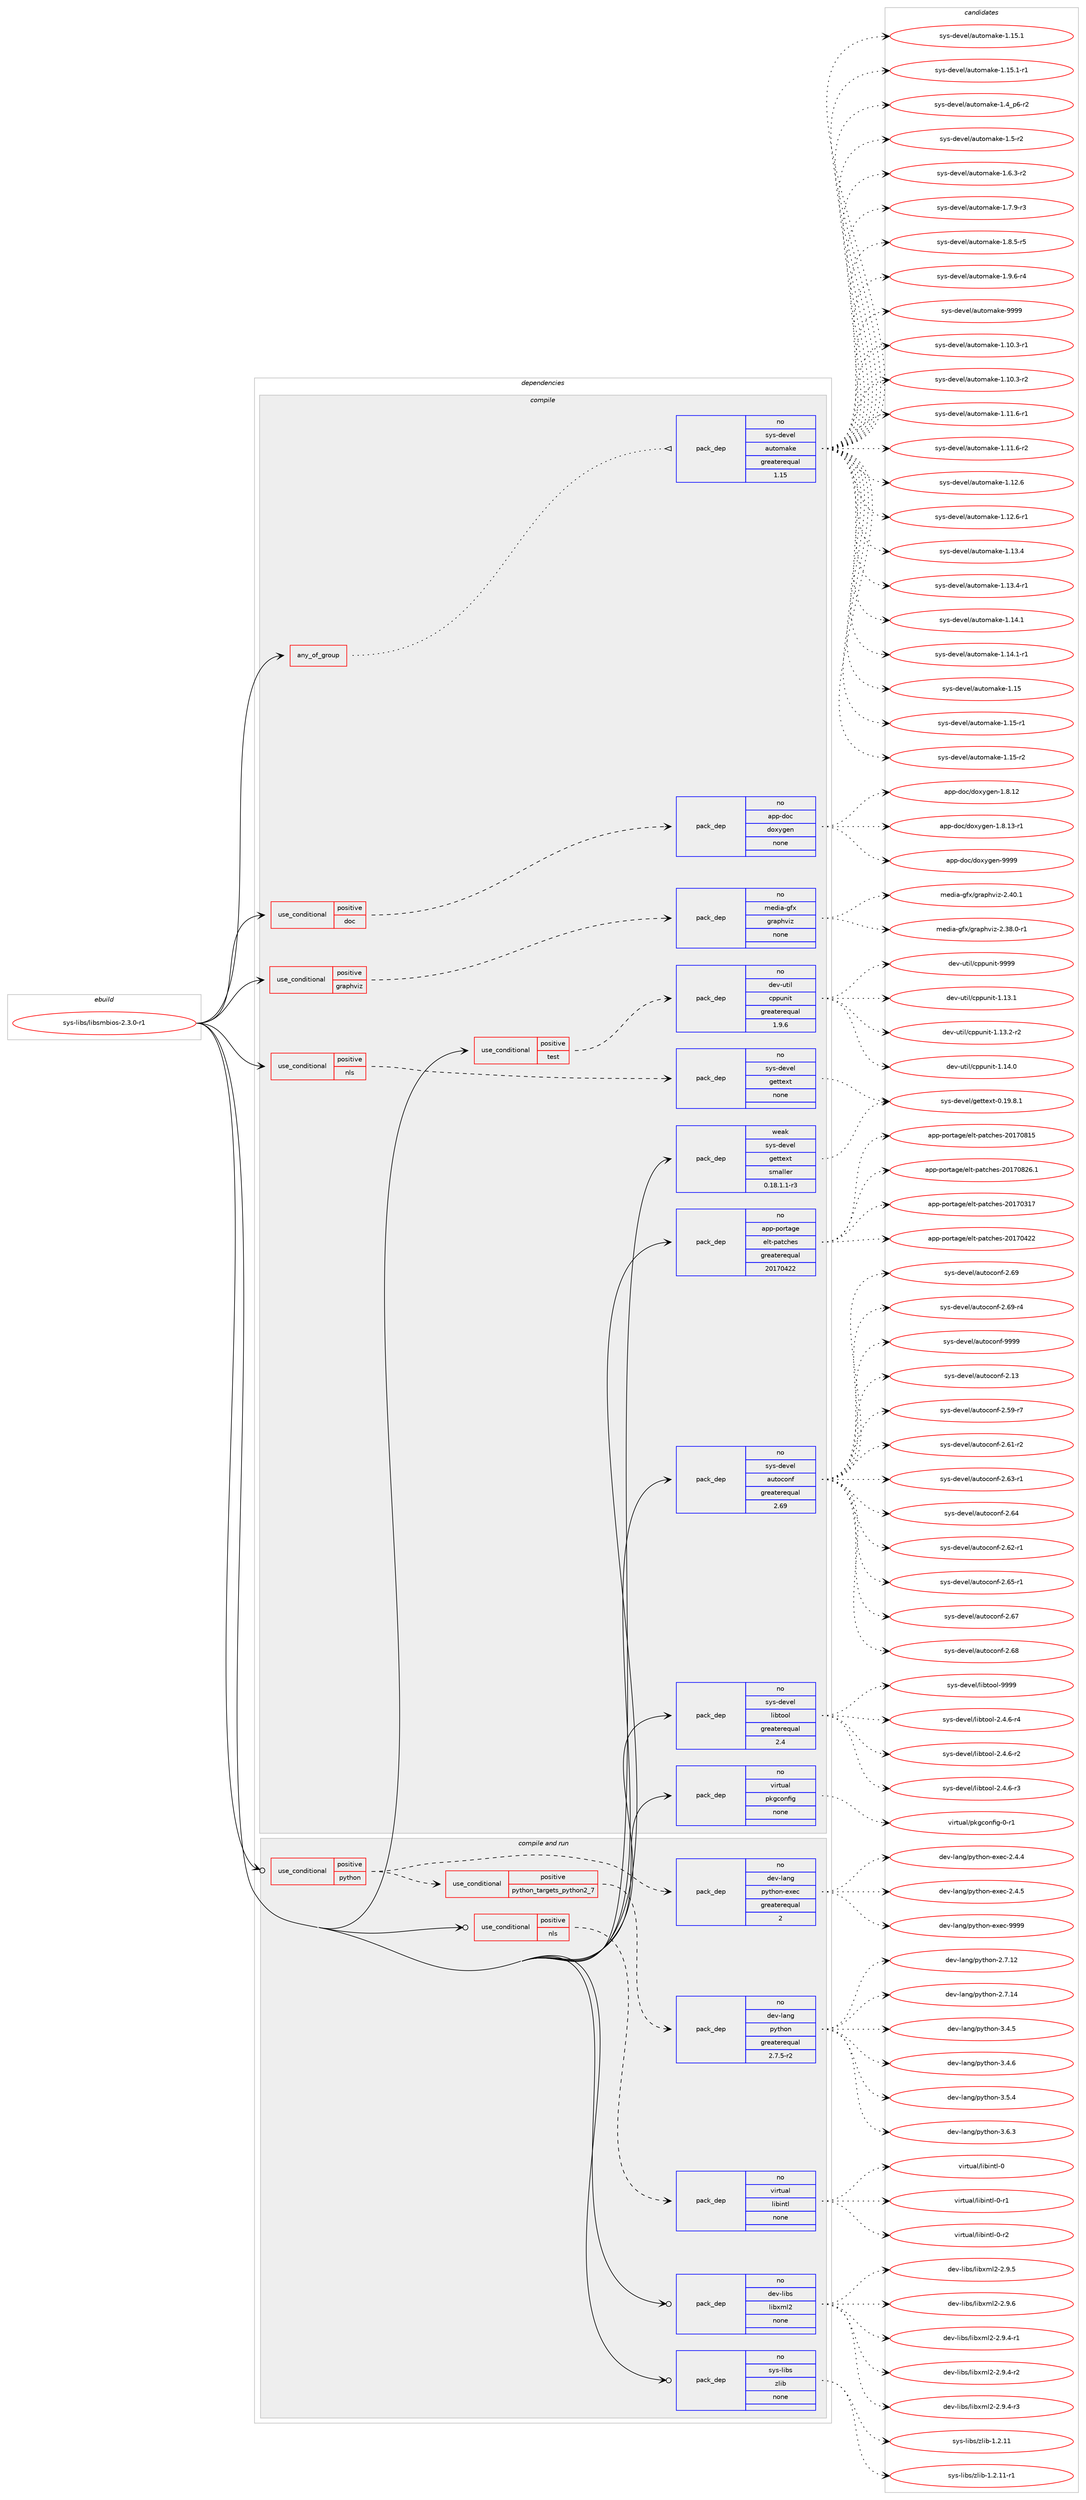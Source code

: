 digraph prolog {

# *************
# Graph options
# *************

newrank=true;
concentrate=true;
compound=true;
graph [rankdir=LR,fontname=Helvetica,fontsize=10,ranksep=1.5];#, ranksep=2.5, nodesep=0.2];
edge  [arrowhead=vee];
node  [fontname=Helvetica,fontsize=10];

# **********
# The ebuild
# **********

subgraph cluster_leftcol {
color=gray;
rank=same;
label=<<i>ebuild</i>>;
id [label="sys-libs/libsmbios-2.3.0-r1", color=red, width=4, href="../sys-libs/libsmbios-2.3.0-r1.svg"];
}

# ****************
# The dependencies
# ****************

subgraph cluster_midcol {
color=gray;
label=<<i>dependencies</i>>;
subgraph cluster_compile {
fillcolor="#eeeeee";
style=filled;
label=<<i>compile</i>>;
subgraph any8454 {
dependency495299 [label=<<TABLE BORDER="0" CELLBORDER="1" CELLSPACING="0" CELLPADDING="4"><TR><TD CELLPADDING="10">any_of_group</TD></TR></TABLE>>, shape=none, color=red];subgraph pack368122 {
dependency495300 [label=<<TABLE BORDER="0" CELLBORDER="1" CELLSPACING="0" CELLPADDING="4" WIDTH="220"><TR><TD ROWSPAN="6" CELLPADDING="30">pack_dep</TD></TR><TR><TD WIDTH="110">no</TD></TR><TR><TD>sys-devel</TD></TR><TR><TD>automake</TD></TR><TR><TD>greaterequal</TD></TR><TR><TD>1.15</TD></TR></TABLE>>, shape=none, color=blue];
}
dependency495299:e -> dependency495300:w [weight=20,style="dotted",arrowhead="oinv"];
}
id:e -> dependency495299:w [weight=20,style="solid",arrowhead="vee"];
subgraph cond118398 {
dependency495301 [label=<<TABLE BORDER="0" CELLBORDER="1" CELLSPACING="0" CELLPADDING="4"><TR><TD ROWSPAN="3" CELLPADDING="10">use_conditional</TD></TR><TR><TD>positive</TD></TR><TR><TD>doc</TD></TR></TABLE>>, shape=none, color=red];
subgraph pack368123 {
dependency495302 [label=<<TABLE BORDER="0" CELLBORDER="1" CELLSPACING="0" CELLPADDING="4" WIDTH="220"><TR><TD ROWSPAN="6" CELLPADDING="30">pack_dep</TD></TR><TR><TD WIDTH="110">no</TD></TR><TR><TD>app-doc</TD></TR><TR><TD>doxygen</TD></TR><TR><TD>none</TD></TR><TR><TD></TD></TR></TABLE>>, shape=none, color=blue];
}
dependency495301:e -> dependency495302:w [weight=20,style="dashed",arrowhead="vee"];
}
id:e -> dependency495301:w [weight=20,style="solid",arrowhead="vee"];
subgraph cond118399 {
dependency495303 [label=<<TABLE BORDER="0" CELLBORDER="1" CELLSPACING="0" CELLPADDING="4"><TR><TD ROWSPAN="3" CELLPADDING="10">use_conditional</TD></TR><TR><TD>positive</TD></TR><TR><TD>graphviz</TD></TR></TABLE>>, shape=none, color=red];
subgraph pack368124 {
dependency495304 [label=<<TABLE BORDER="0" CELLBORDER="1" CELLSPACING="0" CELLPADDING="4" WIDTH="220"><TR><TD ROWSPAN="6" CELLPADDING="30">pack_dep</TD></TR><TR><TD WIDTH="110">no</TD></TR><TR><TD>media-gfx</TD></TR><TR><TD>graphviz</TD></TR><TR><TD>none</TD></TR><TR><TD></TD></TR></TABLE>>, shape=none, color=blue];
}
dependency495303:e -> dependency495304:w [weight=20,style="dashed",arrowhead="vee"];
}
id:e -> dependency495303:w [weight=20,style="solid",arrowhead="vee"];
subgraph cond118400 {
dependency495305 [label=<<TABLE BORDER="0" CELLBORDER="1" CELLSPACING="0" CELLPADDING="4"><TR><TD ROWSPAN="3" CELLPADDING="10">use_conditional</TD></TR><TR><TD>positive</TD></TR><TR><TD>nls</TD></TR></TABLE>>, shape=none, color=red];
subgraph pack368125 {
dependency495306 [label=<<TABLE BORDER="0" CELLBORDER="1" CELLSPACING="0" CELLPADDING="4" WIDTH="220"><TR><TD ROWSPAN="6" CELLPADDING="30">pack_dep</TD></TR><TR><TD WIDTH="110">no</TD></TR><TR><TD>sys-devel</TD></TR><TR><TD>gettext</TD></TR><TR><TD>none</TD></TR><TR><TD></TD></TR></TABLE>>, shape=none, color=blue];
}
dependency495305:e -> dependency495306:w [weight=20,style="dashed",arrowhead="vee"];
}
id:e -> dependency495305:w [weight=20,style="solid",arrowhead="vee"];
subgraph cond118401 {
dependency495307 [label=<<TABLE BORDER="0" CELLBORDER="1" CELLSPACING="0" CELLPADDING="4"><TR><TD ROWSPAN="3" CELLPADDING="10">use_conditional</TD></TR><TR><TD>positive</TD></TR><TR><TD>test</TD></TR></TABLE>>, shape=none, color=red];
subgraph pack368126 {
dependency495308 [label=<<TABLE BORDER="0" CELLBORDER="1" CELLSPACING="0" CELLPADDING="4" WIDTH="220"><TR><TD ROWSPAN="6" CELLPADDING="30">pack_dep</TD></TR><TR><TD WIDTH="110">no</TD></TR><TR><TD>dev-util</TD></TR><TR><TD>cppunit</TD></TR><TR><TD>greaterequal</TD></TR><TR><TD>1.9.6</TD></TR></TABLE>>, shape=none, color=blue];
}
dependency495307:e -> dependency495308:w [weight=20,style="dashed",arrowhead="vee"];
}
id:e -> dependency495307:w [weight=20,style="solid",arrowhead="vee"];
subgraph pack368127 {
dependency495309 [label=<<TABLE BORDER="0" CELLBORDER="1" CELLSPACING="0" CELLPADDING="4" WIDTH="220"><TR><TD ROWSPAN="6" CELLPADDING="30">pack_dep</TD></TR><TR><TD WIDTH="110">no</TD></TR><TR><TD>app-portage</TD></TR><TR><TD>elt-patches</TD></TR><TR><TD>greaterequal</TD></TR><TR><TD>20170422</TD></TR></TABLE>>, shape=none, color=blue];
}
id:e -> dependency495309:w [weight=20,style="solid",arrowhead="vee"];
subgraph pack368128 {
dependency495310 [label=<<TABLE BORDER="0" CELLBORDER="1" CELLSPACING="0" CELLPADDING="4" WIDTH="220"><TR><TD ROWSPAN="6" CELLPADDING="30">pack_dep</TD></TR><TR><TD WIDTH="110">no</TD></TR><TR><TD>sys-devel</TD></TR><TR><TD>autoconf</TD></TR><TR><TD>greaterequal</TD></TR><TR><TD>2.69</TD></TR></TABLE>>, shape=none, color=blue];
}
id:e -> dependency495310:w [weight=20,style="solid",arrowhead="vee"];
subgraph pack368129 {
dependency495311 [label=<<TABLE BORDER="0" CELLBORDER="1" CELLSPACING="0" CELLPADDING="4" WIDTH="220"><TR><TD ROWSPAN="6" CELLPADDING="30">pack_dep</TD></TR><TR><TD WIDTH="110">no</TD></TR><TR><TD>sys-devel</TD></TR><TR><TD>libtool</TD></TR><TR><TD>greaterequal</TD></TR><TR><TD>2.4</TD></TR></TABLE>>, shape=none, color=blue];
}
id:e -> dependency495311:w [weight=20,style="solid",arrowhead="vee"];
subgraph pack368130 {
dependency495312 [label=<<TABLE BORDER="0" CELLBORDER="1" CELLSPACING="0" CELLPADDING="4" WIDTH="220"><TR><TD ROWSPAN="6" CELLPADDING="30">pack_dep</TD></TR><TR><TD WIDTH="110">no</TD></TR><TR><TD>virtual</TD></TR><TR><TD>pkgconfig</TD></TR><TR><TD>none</TD></TR><TR><TD></TD></TR></TABLE>>, shape=none, color=blue];
}
id:e -> dependency495312:w [weight=20,style="solid",arrowhead="vee"];
subgraph pack368131 {
dependency495313 [label=<<TABLE BORDER="0" CELLBORDER="1" CELLSPACING="0" CELLPADDING="4" WIDTH="220"><TR><TD ROWSPAN="6" CELLPADDING="30">pack_dep</TD></TR><TR><TD WIDTH="110">weak</TD></TR><TR><TD>sys-devel</TD></TR><TR><TD>gettext</TD></TR><TR><TD>smaller</TD></TR><TR><TD>0.18.1.1-r3</TD></TR></TABLE>>, shape=none, color=blue];
}
id:e -> dependency495313:w [weight=20,style="solid",arrowhead="vee"];
}
subgraph cluster_compileandrun {
fillcolor="#eeeeee";
style=filled;
label=<<i>compile and run</i>>;
subgraph cond118402 {
dependency495314 [label=<<TABLE BORDER="0" CELLBORDER="1" CELLSPACING="0" CELLPADDING="4"><TR><TD ROWSPAN="3" CELLPADDING="10">use_conditional</TD></TR><TR><TD>positive</TD></TR><TR><TD>nls</TD></TR></TABLE>>, shape=none, color=red];
subgraph pack368132 {
dependency495315 [label=<<TABLE BORDER="0" CELLBORDER="1" CELLSPACING="0" CELLPADDING="4" WIDTH="220"><TR><TD ROWSPAN="6" CELLPADDING="30">pack_dep</TD></TR><TR><TD WIDTH="110">no</TD></TR><TR><TD>virtual</TD></TR><TR><TD>libintl</TD></TR><TR><TD>none</TD></TR><TR><TD></TD></TR></TABLE>>, shape=none, color=blue];
}
dependency495314:e -> dependency495315:w [weight=20,style="dashed",arrowhead="vee"];
}
id:e -> dependency495314:w [weight=20,style="solid",arrowhead="odotvee"];
subgraph cond118403 {
dependency495316 [label=<<TABLE BORDER="0" CELLBORDER="1" CELLSPACING="0" CELLPADDING="4"><TR><TD ROWSPAN="3" CELLPADDING="10">use_conditional</TD></TR><TR><TD>positive</TD></TR><TR><TD>python</TD></TR></TABLE>>, shape=none, color=red];
subgraph cond118404 {
dependency495317 [label=<<TABLE BORDER="0" CELLBORDER="1" CELLSPACING="0" CELLPADDING="4"><TR><TD ROWSPAN="3" CELLPADDING="10">use_conditional</TD></TR><TR><TD>positive</TD></TR><TR><TD>python_targets_python2_7</TD></TR></TABLE>>, shape=none, color=red];
subgraph pack368133 {
dependency495318 [label=<<TABLE BORDER="0" CELLBORDER="1" CELLSPACING="0" CELLPADDING="4" WIDTH="220"><TR><TD ROWSPAN="6" CELLPADDING="30">pack_dep</TD></TR><TR><TD WIDTH="110">no</TD></TR><TR><TD>dev-lang</TD></TR><TR><TD>python</TD></TR><TR><TD>greaterequal</TD></TR><TR><TD>2.7.5-r2</TD></TR></TABLE>>, shape=none, color=blue];
}
dependency495317:e -> dependency495318:w [weight=20,style="dashed",arrowhead="vee"];
}
dependency495316:e -> dependency495317:w [weight=20,style="dashed",arrowhead="vee"];
subgraph pack368134 {
dependency495319 [label=<<TABLE BORDER="0" CELLBORDER="1" CELLSPACING="0" CELLPADDING="4" WIDTH="220"><TR><TD ROWSPAN="6" CELLPADDING="30">pack_dep</TD></TR><TR><TD WIDTH="110">no</TD></TR><TR><TD>dev-lang</TD></TR><TR><TD>python-exec</TD></TR><TR><TD>greaterequal</TD></TR><TR><TD>2</TD></TR></TABLE>>, shape=none, color=blue];
}
dependency495316:e -> dependency495319:w [weight=20,style="dashed",arrowhead="vee"];
}
id:e -> dependency495316:w [weight=20,style="solid",arrowhead="odotvee"];
subgraph pack368135 {
dependency495320 [label=<<TABLE BORDER="0" CELLBORDER="1" CELLSPACING="0" CELLPADDING="4" WIDTH="220"><TR><TD ROWSPAN="6" CELLPADDING="30">pack_dep</TD></TR><TR><TD WIDTH="110">no</TD></TR><TR><TD>dev-libs</TD></TR><TR><TD>libxml2</TD></TR><TR><TD>none</TD></TR><TR><TD></TD></TR></TABLE>>, shape=none, color=blue];
}
id:e -> dependency495320:w [weight=20,style="solid",arrowhead="odotvee"];
subgraph pack368136 {
dependency495321 [label=<<TABLE BORDER="0" CELLBORDER="1" CELLSPACING="0" CELLPADDING="4" WIDTH="220"><TR><TD ROWSPAN="6" CELLPADDING="30">pack_dep</TD></TR><TR><TD WIDTH="110">no</TD></TR><TR><TD>sys-libs</TD></TR><TR><TD>zlib</TD></TR><TR><TD>none</TD></TR><TR><TD></TD></TR></TABLE>>, shape=none, color=blue];
}
id:e -> dependency495321:w [weight=20,style="solid",arrowhead="odotvee"];
}
subgraph cluster_run {
fillcolor="#eeeeee";
style=filled;
label=<<i>run</i>>;
}
}

# **************
# The candidates
# **************

subgraph cluster_choices {
rank=same;
color=gray;
label=<<i>candidates</i>>;

subgraph choice368122 {
color=black;
nodesep=1;
choice11512111545100101118101108479711711611110997107101454946494846514511449 [label="sys-devel/automake-1.10.3-r1", color=red, width=4,href="../sys-devel/automake-1.10.3-r1.svg"];
choice11512111545100101118101108479711711611110997107101454946494846514511450 [label="sys-devel/automake-1.10.3-r2", color=red, width=4,href="../sys-devel/automake-1.10.3-r2.svg"];
choice11512111545100101118101108479711711611110997107101454946494946544511449 [label="sys-devel/automake-1.11.6-r1", color=red, width=4,href="../sys-devel/automake-1.11.6-r1.svg"];
choice11512111545100101118101108479711711611110997107101454946494946544511450 [label="sys-devel/automake-1.11.6-r2", color=red, width=4,href="../sys-devel/automake-1.11.6-r2.svg"];
choice1151211154510010111810110847971171161111099710710145494649504654 [label="sys-devel/automake-1.12.6", color=red, width=4,href="../sys-devel/automake-1.12.6.svg"];
choice11512111545100101118101108479711711611110997107101454946495046544511449 [label="sys-devel/automake-1.12.6-r1", color=red, width=4,href="../sys-devel/automake-1.12.6-r1.svg"];
choice1151211154510010111810110847971171161111099710710145494649514652 [label="sys-devel/automake-1.13.4", color=red, width=4,href="../sys-devel/automake-1.13.4.svg"];
choice11512111545100101118101108479711711611110997107101454946495146524511449 [label="sys-devel/automake-1.13.4-r1", color=red, width=4,href="../sys-devel/automake-1.13.4-r1.svg"];
choice1151211154510010111810110847971171161111099710710145494649524649 [label="sys-devel/automake-1.14.1", color=red, width=4,href="../sys-devel/automake-1.14.1.svg"];
choice11512111545100101118101108479711711611110997107101454946495246494511449 [label="sys-devel/automake-1.14.1-r1", color=red, width=4,href="../sys-devel/automake-1.14.1-r1.svg"];
choice115121115451001011181011084797117116111109971071014549464953 [label="sys-devel/automake-1.15", color=red, width=4,href="../sys-devel/automake-1.15.svg"];
choice1151211154510010111810110847971171161111099710710145494649534511449 [label="sys-devel/automake-1.15-r1", color=red, width=4,href="../sys-devel/automake-1.15-r1.svg"];
choice1151211154510010111810110847971171161111099710710145494649534511450 [label="sys-devel/automake-1.15-r2", color=red, width=4,href="../sys-devel/automake-1.15-r2.svg"];
choice1151211154510010111810110847971171161111099710710145494649534649 [label="sys-devel/automake-1.15.1", color=red, width=4,href="../sys-devel/automake-1.15.1.svg"];
choice11512111545100101118101108479711711611110997107101454946495346494511449 [label="sys-devel/automake-1.15.1-r1", color=red, width=4,href="../sys-devel/automake-1.15.1-r1.svg"];
choice115121115451001011181011084797117116111109971071014549465295112544511450 [label="sys-devel/automake-1.4_p6-r2", color=red, width=4,href="../sys-devel/automake-1.4_p6-r2.svg"];
choice11512111545100101118101108479711711611110997107101454946534511450 [label="sys-devel/automake-1.5-r2", color=red, width=4,href="../sys-devel/automake-1.5-r2.svg"];
choice115121115451001011181011084797117116111109971071014549465446514511450 [label="sys-devel/automake-1.6.3-r2", color=red, width=4,href="../sys-devel/automake-1.6.3-r2.svg"];
choice115121115451001011181011084797117116111109971071014549465546574511451 [label="sys-devel/automake-1.7.9-r3", color=red, width=4,href="../sys-devel/automake-1.7.9-r3.svg"];
choice115121115451001011181011084797117116111109971071014549465646534511453 [label="sys-devel/automake-1.8.5-r5", color=red, width=4,href="../sys-devel/automake-1.8.5-r5.svg"];
choice115121115451001011181011084797117116111109971071014549465746544511452 [label="sys-devel/automake-1.9.6-r4", color=red, width=4,href="../sys-devel/automake-1.9.6-r4.svg"];
choice115121115451001011181011084797117116111109971071014557575757 [label="sys-devel/automake-9999", color=red, width=4,href="../sys-devel/automake-9999.svg"];
dependency495300:e -> choice11512111545100101118101108479711711611110997107101454946494846514511449:w [style=dotted,weight="100"];
dependency495300:e -> choice11512111545100101118101108479711711611110997107101454946494846514511450:w [style=dotted,weight="100"];
dependency495300:e -> choice11512111545100101118101108479711711611110997107101454946494946544511449:w [style=dotted,weight="100"];
dependency495300:e -> choice11512111545100101118101108479711711611110997107101454946494946544511450:w [style=dotted,weight="100"];
dependency495300:e -> choice1151211154510010111810110847971171161111099710710145494649504654:w [style=dotted,weight="100"];
dependency495300:e -> choice11512111545100101118101108479711711611110997107101454946495046544511449:w [style=dotted,weight="100"];
dependency495300:e -> choice1151211154510010111810110847971171161111099710710145494649514652:w [style=dotted,weight="100"];
dependency495300:e -> choice11512111545100101118101108479711711611110997107101454946495146524511449:w [style=dotted,weight="100"];
dependency495300:e -> choice1151211154510010111810110847971171161111099710710145494649524649:w [style=dotted,weight="100"];
dependency495300:e -> choice11512111545100101118101108479711711611110997107101454946495246494511449:w [style=dotted,weight="100"];
dependency495300:e -> choice115121115451001011181011084797117116111109971071014549464953:w [style=dotted,weight="100"];
dependency495300:e -> choice1151211154510010111810110847971171161111099710710145494649534511449:w [style=dotted,weight="100"];
dependency495300:e -> choice1151211154510010111810110847971171161111099710710145494649534511450:w [style=dotted,weight="100"];
dependency495300:e -> choice1151211154510010111810110847971171161111099710710145494649534649:w [style=dotted,weight="100"];
dependency495300:e -> choice11512111545100101118101108479711711611110997107101454946495346494511449:w [style=dotted,weight="100"];
dependency495300:e -> choice115121115451001011181011084797117116111109971071014549465295112544511450:w [style=dotted,weight="100"];
dependency495300:e -> choice11512111545100101118101108479711711611110997107101454946534511450:w [style=dotted,weight="100"];
dependency495300:e -> choice115121115451001011181011084797117116111109971071014549465446514511450:w [style=dotted,weight="100"];
dependency495300:e -> choice115121115451001011181011084797117116111109971071014549465546574511451:w [style=dotted,weight="100"];
dependency495300:e -> choice115121115451001011181011084797117116111109971071014549465646534511453:w [style=dotted,weight="100"];
dependency495300:e -> choice115121115451001011181011084797117116111109971071014549465746544511452:w [style=dotted,weight="100"];
dependency495300:e -> choice115121115451001011181011084797117116111109971071014557575757:w [style=dotted,weight="100"];
}
subgraph choice368123 {
color=black;
nodesep=1;
choice9711211245100111994710011112012110310111045494656464950 [label="app-doc/doxygen-1.8.12", color=red, width=4,href="../app-doc/doxygen-1.8.12.svg"];
choice97112112451001119947100111120121103101110454946564649514511449 [label="app-doc/doxygen-1.8.13-r1", color=red, width=4,href="../app-doc/doxygen-1.8.13-r1.svg"];
choice971121124510011199471001111201211031011104557575757 [label="app-doc/doxygen-9999", color=red, width=4,href="../app-doc/doxygen-9999.svg"];
dependency495302:e -> choice9711211245100111994710011112012110310111045494656464950:w [style=dotted,weight="100"];
dependency495302:e -> choice97112112451001119947100111120121103101110454946564649514511449:w [style=dotted,weight="100"];
dependency495302:e -> choice971121124510011199471001111201211031011104557575757:w [style=dotted,weight="100"];
}
subgraph choice368124 {
color=black;
nodesep=1;
choice10910110010597451031021204710311497112104118105122455046515646484511449 [label="media-gfx/graphviz-2.38.0-r1", color=red, width=4,href="../media-gfx/graphviz-2.38.0-r1.svg"];
choice1091011001059745103102120471031149711210411810512245504652484649 [label="media-gfx/graphviz-2.40.1", color=red, width=4,href="../media-gfx/graphviz-2.40.1.svg"];
dependency495304:e -> choice10910110010597451031021204710311497112104118105122455046515646484511449:w [style=dotted,weight="100"];
dependency495304:e -> choice1091011001059745103102120471031149711210411810512245504652484649:w [style=dotted,weight="100"];
}
subgraph choice368125 {
color=black;
nodesep=1;
choice1151211154510010111810110847103101116116101120116454846495746564649 [label="sys-devel/gettext-0.19.8.1", color=red, width=4,href="../sys-devel/gettext-0.19.8.1.svg"];
dependency495306:e -> choice1151211154510010111810110847103101116116101120116454846495746564649:w [style=dotted,weight="100"];
}
subgraph choice368126 {
color=black;
nodesep=1;
choice10010111845117116105108479911211211711010511645494649514649 [label="dev-util/cppunit-1.13.1", color=red, width=4,href="../dev-util/cppunit-1.13.1.svg"];
choice100101118451171161051084799112112117110105116454946495146504511450 [label="dev-util/cppunit-1.13.2-r2", color=red, width=4,href="../dev-util/cppunit-1.13.2-r2.svg"];
choice10010111845117116105108479911211211711010511645494649524648 [label="dev-util/cppunit-1.14.0", color=red, width=4,href="../dev-util/cppunit-1.14.0.svg"];
choice1001011184511711610510847991121121171101051164557575757 [label="dev-util/cppunit-9999", color=red, width=4,href="../dev-util/cppunit-9999.svg"];
dependency495308:e -> choice10010111845117116105108479911211211711010511645494649514649:w [style=dotted,weight="100"];
dependency495308:e -> choice100101118451171161051084799112112117110105116454946495146504511450:w [style=dotted,weight="100"];
dependency495308:e -> choice10010111845117116105108479911211211711010511645494649524648:w [style=dotted,weight="100"];
dependency495308:e -> choice1001011184511711610510847991121121171101051164557575757:w [style=dotted,weight="100"];
}
subgraph choice368127 {
color=black;
nodesep=1;
choice97112112451121111141169710310147101108116451129711699104101115455048495548514955 [label="app-portage/elt-patches-20170317", color=red, width=4,href="../app-portage/elt-patches-20170317.svg"];
choice97112112451121111141169710310147101108116451129711699104101115455048495548525050 [label="app-portage/elt-patches-20170422", color=red, width=4,href="../app-portage/elt-patches-20170422.svg"];
choice97112112451121111141169710310147101108116451129711699104101115455048495548564953 [label="app-portage/elt-patches-20170815", color=red, width=4,href="../app-portage/elt-patches-20170815.svg"];
choice971121124511211111411697103101471011081164511297116991041011154550484955485650544649 [label="app-portage/elt-patches-20170826.1", color=red, width=4,href="../app-portage/elt-patches-20170826.1.svg"];
dependency495309:e -> choice97112112451121111141169710310147101108116451129711699104101115455048495548514955:w [style=dotted,weight="100"];
dependency495309:e -> choice97112112451121111141169710310147101108116451129711699104101115455048495548525050:w [style=dotted,weight="100"];
dependency495309:e -> choice97112112451121111141169710310147101108116451129711699104101115455048495548564953:w [style=dotted,weight="100"];
dependency495309:e -> choice971121124511211111411697103101471011081164511297116991041011154550484955485650544649:w [style=dotted,weight="100"];
}
subgraph choice368128 {
color=black;
nodesep=1;
choice115121115451001011181011084797117116111991111101024550464951 [label="sys-devel/autoconf-2.13", color=red, width=4,href="../sys-devel/autoconf-2.13.svg"];
choice1151211154510010111810110847971171161119911111010245504653574511455 [label="sys-devel/autoconf-2.59-r7", color=red, width=4,href="../sys-devel/autoconf-2.59-r7.svg"];
choice1151211154510010111810110847971171161119911111010245504654494511450 [label="sys-devel/autoconf-2.61-r2", color=red, width=4,href="../sys-devel/autoconf-2.61-r2.svg"];
choice1151211154510010111810110847971171161119911111010245504654504511449 [label="sys-devel/autoconf-2.62-r1", color=red, width=4,href="../sys-devel/autoconf-2.62-r1.svg"];
choice1151211154510010111810110847971171161119911111010245504654514511449 [label="sys-devel/autoconf-2.63-r1", color=red, width=4,href="../sys-devel/autoconf-2.63-r1.svg"];
choice115121115451001011181011084797117116111991111101024550465452 [label="sys-devel/autoconf-2.64", color=red, width=4,href="../sys-devel/autoconf-2.64.svg"];
choice1151211154510010111810110847971171161119911111010245504654534511449 [label="sys-devel/autoconf-2.65-r1", color=red, width=4,href="../sys-devel/autoconf-2.65-r1.svg"];
choice115121115451001011181011084797117116111991111101024550465455 [label="sys-devel/autoconf-2.67", color=red, width=4,href="../sys-devel/autoconf-2.67.svg"];
choice115121115451001011181011084797117116111991111101024550465456 [label="sys-devel/autoconf-2.68", color=red, width=4,href="../sys-devel/autoconf-2.68.svg"];
choice115121115451001011181011084797117116111991111101024550465457 [label="sys-devel/autoconf-2.69", color=red, width=4,href="../sys-devel/autoconf-2.69.svg"];
choice1151211154510010111810110847971171161119911111010245504654574511452 [label="sys-devel/autoconf-2.69-r4", color=red, width=4,href="../sys-devel/autoconf-2.69-r4.svg"];
choice115121115451001011181011084797117116111991111101024557575757 [label="sys-devel/autoconf-9999", color=red, width=4,href="../sys-devel/autoconf-9999.svg"];
dependency495310:e -> choice115121115451001011181011084797117116111991111101024550464951:w [style=dotted,weight="100"];
dependency495310:e -> choice1151211154510010111810110847971171161119911111010245504653574511455:w [style=dotted,weight="100"];
dependency495310:e -> choice1151211154510010111810110847971171161119911111010245504654494511450:w [style=dotted,weight="100"];
dependency495310:e -> choice1151211154510010111810110847971171161119911111010245504654504511449:w [style=dotted,weight="100"];
dependency495310:e -> choice1151211154510010111810110847971171161119911111010245504654514511449:w [style=dotted,weight="100"];
dependency495310:e -> choice115121115451001011181011084797117116111991111101024550465452:w [style=dotted,weight="100"];
dependency495310:e -> choice1151211154510010111810110847971171161119911111010245504654534511449:w [style=dotted,weight="100"];
dependency495310:e -> choice115121115451001011181011084797117116111991111101024550465455:w [style=dotted,weight="100"];
dependency495310:e -> choice115121115451001011181011084797117116111991111101024550465456:w [style=dotted,weight="100"];
dependency495310:e -> choice115121115451001011181011084797117116111991111101024550465457:w [style=dotted,weight="100"];
dependency495310:e -> choice1151211154510010111810110847971171161119911111010245504654574511452:w [style=dotted,weight="100"];
dependency495310:e -> choice115121115451001011181011084797117116111991111101024557575757:w [style=dotted,weight="100"];
}
subgraph choice368129 {
color=black;
nodesep=1;
choice1151211154510010111810110847108105981161111111084550465246544511450 [label="sys-devel/libtool-2.4.6-r2", color=red, width=4,href="../sys-devel/libtool-2.4.6-r2.svg"];
choice1151211154510010111810110847108105981161111111084550465246544511451 [label="sys-devel/libtool-2.4.6-r3", color=red, width=4,href="../sys-devel/libtool-2.4.6-r3.svg"];
choice1151211154510010111810110847108105981161111111084550465246544511452 [label="sys-devel/libtool-2.4.6-r4", color=red, width=4,href="../sys-devel/libtool-2.4.6-r4.svg"];
choice1151211154510010111810110847108105981161111111084557575757 [label="sys-devel/libtool-9999", color=red, width=4,href="../sys-devel/libtool-9999.svg"];
dependency495311:e -> choice1151211154510010111810110847108105981161111111084550465246544511450:w [style=dotted,weight="100"];
dependency495311:e -> choice1151211154510010111810110847108105981161111111084550465246544511451:w [style=dotted,weight="100"];
dependency495311:e -> choice1151211154510010111810110847108105981161111111084550465246544511452:w [style=dotted,weight="100"];
dependency495311:e -> choice1151211154510010111810110847108105981161111111084557575757:w [style=dotted,weight="100"];
}
subgraph choice368130 {
color=black;
nodesep=1;
choice11810511411611797108471121071039911111010210510345484511449 [label="virtual/pkgconfig-0-r1", color=red, width=4,href="../virtual/pkgconfig-0-r1.svg"];
dependency495312:e -> choice11810511411611797108471121071039911111010210510345484511449:w [style=dotted,weight="100"];
}
subgraph choice368131 {
color=black;
nodesep=1;
choice1151211154510010111810110847103101116116101120116454846495746564649 [label="sys-devel/gettext-0.19.8.1", color=red, width=4,href="../sys-devel/gettext-0.19.8.1.svg"];
dependency495313:e -> choice1151211154510010111810110847103101116116101120116454846495746564649:w [style=dotted,weight="100"];
}
subgraph choice368132 {
color=black;
nodesep=1;
choice1181051141161179710847108105981051101161084548 [label="virtual/libintl-0", color=red, width=4,href="../virtual/libintl-0.svg"];
choice11810511411611797108471081059810511011610845484511449 [label="virtual/libintl-0-r1", color=red, width=4,href="../virtual/libintl-0-r1.svg"];
choice11810511411611797108471081059810511011610845484511450 [label="virtual/libintl-0-r2", color=red, width=4,href="../virtual/libintl-0-r2.svg"];
dependency495315:e -> choice1181051141161179710847108105981051101161084548:w [style=dotted,weight="100"];
dependency495315:e -> choice11810511411611797108471081059810511011610845484511449:w [style=dotted,weight="100"];
dependency495315:e -> choice11810511411611797108471081059810511011610845484511450:w [style=dotted,weight="100"];
}
subgraph choice368133 {
color=black;
nodesep=1;
choice10010111845108971101034711212111610411111045504655464950 [label="dev-lang/python-2.7.12", color=red, width=4,href="../dev-lang/python-2.7.12.svg"];
choice10010111845108971101034711212111610411111045504655464952 [label="dev-lang/python-2.7.14", color=red, width=4,href="../dev-lang/python-2.7.14.svg"];
choice100101118451089711010347112121116104111110455146524653 [label="dev-lang/python-3.4.5", color=red, width=4,href="../dev-lang/python-3.4.5.svg"];
choice100101118451089711010347112121116104111110455146524654 [label="dev-lang/python-3.4.6", color=red, width=4,href="../dev-lang/python-3.4.6.svg"];
choice100101118451089711010347112121116104111110455146534652 [label="dev-lang/python-3.5.4", color=red, width=4,href="../dev-lang/python-3.5.4.svg"];
choice100101118451089711010347112121116104111110455146544651 [label="dev-lang/python-3.6.3", color=red, width=4,href="../dev-lang/python-3.6.3.svg"];
dependency495318:e -> choice10010111845108971101034711212111610411111045504655464950:w [style=dotted,weight="100"];
dependency495318:e -> choice10010111845108971101034711212111610411111045504655464952:w [style=dotted,weight="100"];
dependency495318:e -> choice100101118451089711010347112121116104111110455146524653:w [style=dotted,weight="100"];
dependency495318:e -> choice100101118451089711010347112121116104111110455146524654:w [style=dotted,weight="100"];
dependency495318:e -> choice100101118451089711010347112121116104111110455146534652:w [style=dotted,weight="100"];
dependency495318:e -> choice100101118451089711010347112121116104111110455146544651:w [style=dotted,weight="100"];
}
subgraph choice368134 {
color=black;
nodesep=1;
choice1001011184510897110103471121211161041111104510112010199455046524652 [label="dev-lang/python-exec-2.4.4", color=red, width=4,href="../dev-lang/python-exec-2.4.4.svg"];
choice1001011184510897110103471121211161041111104510112010199455046524653 [label="dev-lang/python-exec-2.4.5", color=red, width=4,href="../dev-lang/python-exec-2.4.5.svg"];
choice10010111845108971101034711212111610411111045101120101994557575757 [label="dev-lang/python-exec-9999", color=red, width=4,href="../dev-lang/python-exec-9999.svg"];
dependency495319:e -> choice1001011184510897110103471121211161041111104510112010199455046524652:w [style=dotted,weight="100"];
dependency495319:e -> choice1001011184510897110103471121211161041111104510112010199455046524653:w [style=dotted,weight="100"];
dependency495319:e -> choice10010111845108971101034711212111610411111045101120101994557575757:w [style=dotted,weight="100"];
}
subgraph choice368135 {
color=black;
nodesep=1;
choice10010111845108105981154710810598120109108504550465746524511449 [label="dev-libs/libxml2-2.9.4-r1", color=red, width=4,href="../dev-libs/libxml2-2.9.4-r1.svg"];
choice10010111845108105981154710810598120109108504550465746524511450 [label="dev-libs/libxml2-2.9.4-r2", color=red, width=4,href="../dev-libs/libxml2-2.9.4-r2.svg"];
choice10010111845108105981154710810598120109108504550465746524511451 [label="dev-libs/libxml2-2.9.4-r3", color=red, width=4,href="../dev-libs/libxml2-2.9.4-r3.svg"];
choice1001011184510810598115471081059812010910850455046574653 [label="dev-libs/libxml2-2.9.5", color=red, width=4,href="../dev-libs/libxml2-2.9.5.svg"];
choice1001011184510810598115471081059812010910850455046574654 [label="dev-libs/libxml2-2.9.6", color=red, width=4,href="../dev-libs/libxml2-2.9.6.svg"];
dependency495320:e -> choice10010111845108105981154710810598120109108504550465746524511449:w [style=dotted,weight="100"];
dependency495320:e -> choice10010111845108105981154710810598120109108504550465746524511450:w [style=dotted,weight="100"];
dependency495320:e -> choice10010111845108105981154710810598120109108504550465746524511451:w [style=dotted,weight="100"];
dependency495320:e -> choice1001011184510810598115471081059812010910850455046574653:w [style=dotted,weight="100"];
dependency495320:e -> choice1001011184510810598115471081059812010910850455046574654:w [style=dotted,weight="100"];
}
subgraph choice368136 {
color=black;
nodesep=1;
choice1151211154510810598115471221081059845494650464949 [label="sys-libs/zlib-1.2.11", color=red, width=4,href="../sys-libs/zlib-1.2.11.svg"];
choice11512111545108105981154712210810598454946504649494511449 [label="sys-libs/zlib-1.2.11-r1", color=red, width=4,href="../sys-libs/zlib-1.2.11-r1.svg"];
dependency495321:e -> choice1151211154510810598115471221081059845494650464949:w [style=dotted,weight="100"];
dependency495321:e -> choice11512111545108105981154712210810598454946504649494511449:w [style=dotted,weight="100"];
}
}

}
